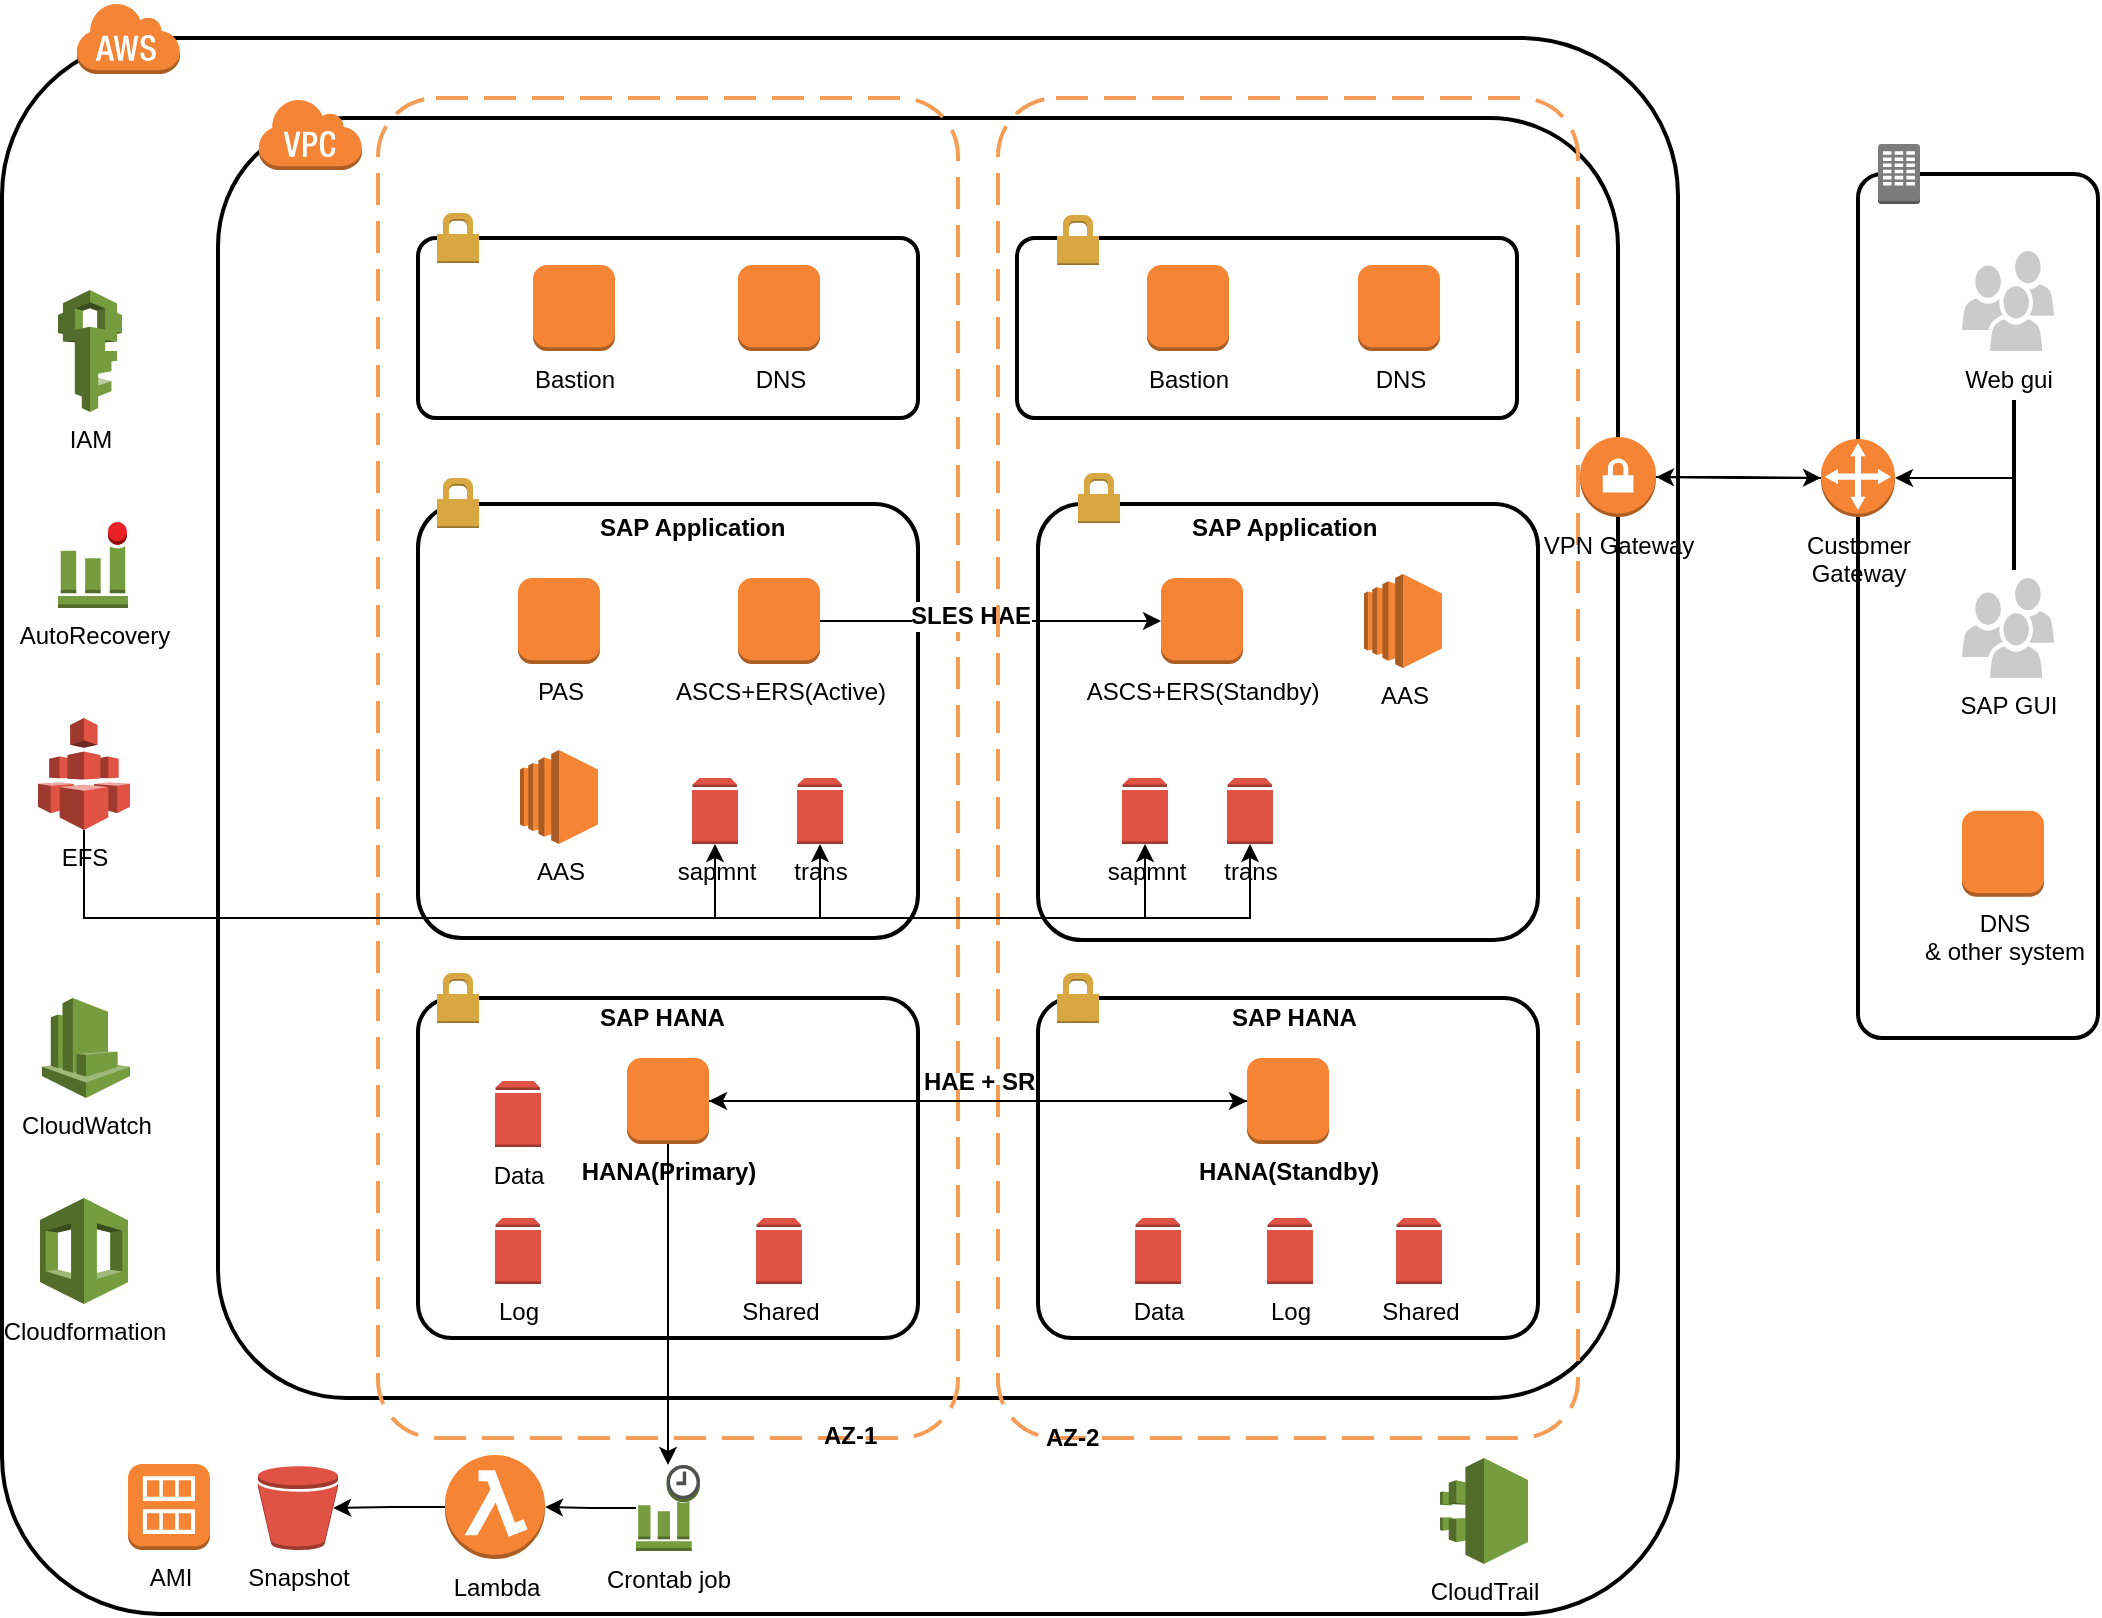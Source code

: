<mxfile version="10.6.0" type="github"><diagram id="dujDWgbNfHfGC5KUw_C7" name="Page-1"><mxGraphModel dx="994" dy="476" grid="1" gridSize="10" guides="1" tooltips="1" connect="1" arrows="1" fold="1" page="1" pageScale="1" pageWidth="850" pageHeight="1100" math="0" shadow="0"><root><mxCell id="0"/><mxCell id="1" parent="0"/><mxCell id="T2yMUUpejcBu5jPSwRHJ-1" value="" style="rounded=1;arcSize=10;dashed=0;strokeColor=#000000;fillColor=none;gradientColor=none;strokeWidth=2;" parent="1" vertex="1"><mxGeometry x="102" y="180" width="838" height="788" as="geometry"/></mxCell><mxCell id="T2yMUUpejcBu5jPSwRHJ-2" value="" style="dashed=0;html=1;shape=mxgraph.aws3.cloud;fillColor=#F58536;gradientColor=none;dashed=0;" parent="1" vertex="1"><mxGeometry x="139" y="162" width="52" height="36" as="geometry"/></mxCell><mxCell id="T2yMUUpejcBu5jPSwRHJ-6" value="" style="rounded=1;arcSize=10;dashed=0;strokeColor=#000000;fillColor=none;gradientColor=none;strokeWidth=2;" parent="1" vertex="1"><mxGeometry x="210" y="220" width="700" height="640" as="geometry"/></mxCell><mxCell id="T2yMUUpejcBu5jPSwRHJ-7" value="" style="dashed=0;html=1;shape=mxgraph.aws3.virtual_private_cloud;fillColor=#F58536;gradientColor=none;dashed=0;" parent="1" vertex="1"><mxGeometry x="230" y="210" width="52" height="36" as="geometry"/></mxCell><mxCell id="T2yMUUpejcBu5jPSwRHJ-8" value="" style="rounded=1;arcSize=10;dashed=1;strokeColor=#F59D56;fillColor=none;gradientColor=none;dashPattern=8 4;strokeWidth=2;" parent="1" vertex="1"><mxGeometry x="290" y="210" width="290" height="670" as="geometry"/></mxCell><mxCell id="T2yMUUpejcBu5jPSwRHJ-10" value="" style="rounded=1;arcSize=10;dashed=0;strokeColor=#000000;fillColor=none;gradientColor=none;strokeWidth=2;" parent="1" vertex="1"><mxGeometry x="310" y="280" width="250" height="90" as="geometry"/></mxCell><mxCell id="T2yMUUpejcBu5jPSwRHJ-11" value="" style="dashed=0;html=1;shape=mxgraph.aws3.permissions;fillColor=#D9A741;gradientColor=none;dashed=0;" parent="1" vertex="1"><mxGeometry x="319.5" y="267.5" width="21" height="25" as="geometry"/></mxCell><mxCell id="T2yMUUpejcBu5jPSwRHJ-12" value="" style="rounded=1;arcSize=10;dashed=0;strokeColor=#000000;fillColor=none;gradientColor=none;strokeWidth=2;" parent="1" vertex="1"><mxGeometry x="310" y="413" width="250" height="217" as="geometry"/></mxCell><mxCell id="T2yMUUpejcBu5jPSwRHJ-13" value="" style="dashed=0;html=1;shape=mxgraph.aws3.permissions;fillColor=#D9A741;gradientColor=none;dashed=0;" parent="1" vertex="1"><mxGeometry x="319.5" y="400" width="21" height="25" as="geometry"/></mxCell><mxCell id="T2yMUUpejcBu5jPSwRHJ-25" style="edgeStyle=orthogonalEdgeStyle;rounded=0;orthogonalLoop=1;jettySize=auto;html=1;entryX=0;entryY=0.5;entryDx=0;entryDy=0;entryPerimeter=0;" parent="1" source="T2yMUUpejcBu5jPSwRHJ-16" target="T2yMUUpejcBu5jPSwRHJ-23" edge="1"><mxGeometry relative="1" as="geometry"/></mxCell><mxCell id="T2yMUUpejcBu5jPSwRHJ-28" value="&lt;b&gt;SLES HAE&lt;/b&gt;" style="text;html=1;resizable=0;points=[];align=center;verticalAlign=middle;labelBackgroundColor=#ffffff;" parent="T2yMUUpejcBu5jPSwRHJ-25" vertex="1" connectable="0"><mxGeometry x="-0.006" y="11" relative="1" as="geometry"><mxPoint x="-10" y="8" as="offset"/></mxGeometry></mxCell><mxCell id="T2yMUUpejcBu5jPSwRHJ-16" value="ASCS+ERS(Active)" style="outlineConnect=0;dashed=0;verticalLabelPosition=bottom;verticalAlign=top;align=center;html=1;shape=mxgraph.aws3.instance;fillColor=#F58534;gradientColor=none;" parent="1" vertex="1"><mxGeometry x="470" y="450" width="41" height="43" as="geometry"/></mxCell><mxCell id="T2yMUUpejcBu5jPSwRHJ-17" value="PAS" style="outlineConnect=0;dashed=0;verticalLabelPosition=bottom;verticalAlign=top;align=center;html=1;shape=mxgraph.aws3.instance;fillColor=#F58534;gradientColor=none;" parent="1" vertex="1"><mxGeometry x="360" y="450" width="41" height="43" as="geometry"/></mxCell><mxCell id="T2yMUUpejcBu5jPSwRHJ-20" value="" style="rounded=1;arcSize=10;dashed=1;strokeColor=#F59D56;fillColor=none;gradientColor=none;dashPattern=8 4;strokeWidth=2;" parent="1" vertex="1"><mxGeometry x="600" y="210" width="290" height="670" as="geometry"/></mxCell><mxCell id="T2yMUUpejcBu5jPSwRHJ-21" value="" style="rounded=1;arcSize=10;dashed=0;strokeColor=#000000;fillColor=none;gradientColor=none;strokeWidth=2;" parent="1" vertex="1"><mxGeometry x="620" y="413" width="250" height="218" as="geometry"/></mxCell><mxCell id="T2yMUUpejcBu5jPSwRHJ-22" value="" style="dashed=0;html=1;shape=mxgraph.aws3.permissions;fillColor=#D9A741;gradientColor=none;dashed=0;" parent="1" vertex="1"><mxGeometry x="640" y="397.5" width="21" height="25" as="geometry"/></mxCell><mxCell id="T2yMUUpejcBu5jPSwRHJ-23" value="ASCS+ERS(Standby)" style="outlineConnect=0;dashed=0;verticalLabelPosition=bottom;verticalAlign=top;align=center;html=1;shape=mxgraph.aws3.instance;fillColor=#F58534;gradientColor=none;" parent="1" vertex="1"><mxGeometry x="681.5" y="450" width="41" height="43" as="geometry"/></mxCell><mxCell id="T2yMUUpejcBu5jPSwRHJ-26" value="sapmnt" style="outlineConnect=0;dashed=0;verticalLabelPosition=bottom;verticalAlign=top;align=center;html=1;shape=mxgraph.aws3.volume;fillColor=#E05243;gradientColor=none;" parent="1" vertex="1"><mxGeometry x="447" y="550" width="23" height="33" as="geometry"/></mxCell><mxCell id="T2yMUUpejcBu5jPSwRHJ-27" value="trans" style="outlineConnect=0;dashed=0;verticalLabelPosition=bottom;verticalAlign=top;align=center;html=1;shape=mxgraph.aws3.volume;fillColor=#E05243;gradientColor=none;" parent="1" vertex="1"><mxGeometry x="499.5" y="550" width="23" height="33" as="geometry"/></mxCell><mxCell id="T2yMUUpejcBu5jPSwRHJ-31" value="sapmnt" style="outlineConnect=0;dashed=0;verticalLabelPosition=bottom;verticalAlign=top;align=center;html=1;shape=mxgraph.aws3.volume;fillColor=#E05243;gradientColor=none;" parent="1" vertex="1"><mxGeometry x="662" y="550" width="23" height="33" as="geometry"/></mxCell><mxCell id="T2yMUUpejcBu5jPSwRHJ-32" value="trans" style="outlineConnect=0;dashed=0;verticalLabelPosition=bottom;verticalAlign=top;align=center;html=1;shape=mxgraph.aws3.volume;fillColor=#E05243;gradientColor=none;" parent="1" vertex="1"><mxGeometry x="714.5" y="550" width="23" height="33" as="geometry"/></mxCell><mxCell id="T2yMUUpejcBu5jPSwRHJ-35" value="" style="rounded=1;arcSize=10;dashed=0;strokeColor=#000000;fillColor=none;gradientColor=none;strokeWidth=2;" parent="1" vertex="1"><mxGeometry x="310" y="660" width="250" height="170" as="geometry"/></mxCell><mxCell id="T2yMUUpejcBu5jPSwRHJ-36" value="" style="dashed=0;html=1;shape=mxgraph.aws3.permissions;fillColor=#D9A741;gradientColor=none;dashed=0;" parent="1" vertex="1"><mxGeometry x="319.5" y="647.5" width="21" height="25" as="geometry"/></mxCell><mxCell id="T2yMUUpejcBu5jPSwRHJ-37" value="SAP Application" style="text;html=1;resizable=0;points=[];autosize=1;align=left;verticalAlign=top;spacingTop=-4;fontStyle=1" parent="1" vertex="1"><mxGeometry x="398.5" y="415" width="100" height="20" as="geometry"/></mxCell><mxCell id="T2yMUUpejcBu5jPSwRHJ-42" value="SAP Application" style="text;html=1;resizable=0;points=[];autosize=1;align=left;verticalAlign=top;spacingTop=-4;fontStyle=1" parent="1" vertex="1"><mxGeometry x="695" y="415" width="100" height="20" as="geometry"/></mxCell><mxCell id="T2yMUUpejcBu5jPSwRHJ-45" style="edgeStyle=orthogonalEdgeStyle;rounded=0;orthogonalLoop=1;jettySize=auto;html=1;entryX=0.5;entryY=1;entryDx=0;entryDy=0;entryPerimeter=0;" parent="1" source="T2yMUUpejcBu5jPSwRHJ-44" target="T2yMUUpejcBu5jPSwRHJ-26" edge="1"><mxGeometry relative="1" as="geometry"><Array as="points"><mxPoint x="143" y="620"/><mxPoint x="459" y="620"/></Array></mxGeometry></mxCell><mxCell id="T2yMUUpejcBu5jPSwRHJ-46" style="edgeStyle=orthogonalEdgeStyle;rounded=0;orthogonalLoop=1;jettySize=auto;html=1;entryX=0.5;entryY=1;entryDx=0;entryDy=0;entryPerimeter=0;" parent="1" source="T2yMUUpejcBu5jPSwRHJ-44" target="T2yMUUpejcBu5jPSwRHJ-27" edge="1"><mxGeometry relative="1" as="geometry"><Array as="points"><mxPoint x="143" y="620"/><mxPoint x="511" y="620"/></Array></mxGeometry></mxCell><mxCell id="T2yMUUpejcBu5jPSwRHJ-47" style="edgeStyle=orthogonalEdgeStyle;rounded=0;orthogonalLoop=1;jettySize=auto;html=1;entryX=0.5;entryY=1;entryDx=0;entryDy=0;entryPerimeter=0;" parent="1" source="T2yMUUpejcBu5jPSwRHJ-44" target="T2yMUUpejcBu5jPSwRHJ-31" edge="1"><mxGeometry relative="1" as="geometry"><Array as="points"><mxPoint x="143" y="620"/><mxPoint x="674" y="620"/></Array></mxGeometry></mxCell><mxCell id="T2yMUUpejcBu5jPSwRHJ-48" style="edgeStyle=orthogonalEdgeStyle;rounded=0;orthogonalLoop=1;jettySize=auto;html=1;entryX=0.5;entryY=1;entryDx=0;entryDy=0;entryPerimeter=0;" parent="1" source="T2yMUUpejcBu5jPSwRHJ-44" target="T2yMUUpejcBu5jPSwRHJ-32" edge="1"><mxGeometry relative="1" as="geometry"><Array as="points"><mxPoint x="143" y="620"/><mxPoint x="726" y="620"/></Array></mxGeometry></mxCell><mxCell id="T2yMUUpejcBu5jPSwRHJ-44" value="EFS" style="outlineConnect=0;dashed=0;verticalLabelPosition=bottom;verticalAlign=top;align=center;html=1;shape=mxgraph.aws3.efs;fillColor=#E05243;gradientColor=none;" parent="1" vertex="1"><mxGeometry x="120" y="520" width="46" height="56" as="geometry"/></mxCell><mxCell id="T2yMUUpejcBu5jPSwRHJ-55" style="edgeStyle=orthogonalEdgeStyle;rounded=0;orthogonalLoop=1;jettySize=auto;html=1;" parent="1" source="T2yMUUpejcBu5jPSwRHJ-50" target="T2yMUUpejcBu5jPSwRHJ-54" edge="1"><mxGeometry relative="1" as="geometry"/></mxCell><mxCell id="T2yMUUpejcBu5jPSwRHJ-72" style="edgeStyle=orthogonalEdgeStyle;rounded=0;orthogonalLoop=1;jettySize=auto;html=1;" parent="1" source="T2yMUUpejcBu5jPSwRHJ-50" target="T2yMUUpejcBu5jPSwRHJ-71" edge="1"><mxGeometry relative="1" as="geometry"/></mxCell><mxCell id="T2yMUUpejcBu5jPSwRHJ-50" value="&lt;b&gt;HANA(Primary)&lt;/b&gt;" style="outlineConnect=0;dashed=0;verticalLabelPosition=bottom;verticalAlign=top;align=center;html=1;shape=mxgraph.aws3.instance;fillColor=#F58534;gradientColor=none;" parent="1" vertex="1"><mxGeometry x="414.5" y="690" width="41" height="43" as="geometry"/></mxCell><mxCell id="T2yMUUpejcBu5jPSwRHJ-52" value="" style="rounded=1;arcSize=10;dashed=0;strokeColor=#000000;fillColor=none;gradientColor=none;strokeWidth=2;" parent="1" vertex="1"><mxGeometry x="620" y="660" width="250" height="170" as="geometry"/></mxCell><mxCell id="T2yMUUpejcBu5jPSwRHJ-53" value="" style="dashed=0;html=1;shape=mxgraph.aws3.permissions;fillColor=#D9A741;gradientColor=none;dashed=0;" parent="1" vertex="1"><mxGeometry x="629.5" y="647.5" width="21" height="25" as="geometry"/></mxCell><mxCell id="T2yMUUpejcBu5jPSwRHJ-57" style="edgeStyle=orthogonalEdgeStyle;rounded=0;orthogonalLoop=1;jettySize=auto;html=1;" parent="1" source="T2yMUUpejcBu5jPSwRHJ-54" target="T2yMUUpejcBu5jPSwRHJ-50" edge="1"><mxGeometry relative="1" as="geometry"/></mxCell><mxCell id="T2yMUUpejcBu5jPSwRHJ-54" value="&lt;b&gt;HANA(Standby)&lt;/b&gt;" style="outlineConnect=0;dashed=0;verticalLabelPosition=bottom;verticalAlign=top;align=center;html=1;shape=mxgraph.aws3.instance;fillColor=#F58534;gradientColor=none;" parent="1" vertex="1"><mxGeometry x="724.5" y="690" width="41" height="43" as="geometry"/></mxCell><mxCell id="T2yMUUpejcBu5jPSwRHJ-56" value="HAE +&amp;nbsp;SR" style="text;html=1;resizable=0;points=[];autosize=1;align=left;verticalAlign=top;spacingTop=-4;fontStyle=1" parent="1" vertex="1"><mxGeometry x="561" y="691.5" width="70" height="20" as="geometry"/></mxCell><mxCell id="T2yMUUpejcBu5jPSwRHJ-58" value="Data" style="outlineConnect=0;dashed=0;verticalLabelPosition=bottom;verticalAlign=top;align=center;html=1;shape=mxgraph.aws3.volume;fillColor=#E05243;gradientColor=none;" parent="1" vertex="1"><mxGeometry x="348.5" y="701.5" width="23" height="33" as="geometry"/></mxCell><mxCell id="T2yMUUpejcBu5jPSwRHJ-59" value="Log" style="outlineConnect=0;dashed=0;verticalLabelPosition=bottom;verticalAlign=top;align=center;html=1;shape=mxgraph.aws3.volume;fillColor=#E05243;gradientColor=none;" parent="1" vertex="1"><mxGeometry x="348.5" y="770" width="23" height="33" as="geometry"/></mxCell><mxCell id="T2yMUUpejcBu5jPSwRHJ-60" value="Shared" style="outlineConnect=0;dashed=0;verticalLabelPosition=bottom;verticalAlign=top;align=center;html=1;shape=mxgraph.aws3.volume;fillColor=#E05243;gradientColor=none;" parent="1" vertex="1"><mxGeometry x="479" y="770" width="23" height="33" as="geometry"/></mxCell><mxCell id="T2yMUUpejcBu5jPSwRHJ-61" value="Data" style="outlineConnect=0;dashed=0;verticalLabelPosition=bottom;verticalAlign=top;align=center;html=1;shape=mxgraph.aws3.volume;fillColor=#E05243;gradientColor=none;" parent="1" vertex="1"><mxGeometry x="668.5" y="770" width="23" height="33" as="geometry"/></mxCell><mxCell id="T2yMUUpejcBu5jPSwRHJ-62" value="Log" style="outlineConnect=0;dashed=0;verticalLabelPosition=bottom;verticalAlign=top;align=center;html=1;shape=mxgraph.aws3.volume;fillColor=#E05243;gradientColor=none;" parent="1" vertex="1"><mxGeometry x="734.5" y="770" width="23" height="33" as="geometry"/></mxCell><mxCell id="T2yMUUpejcBu5jPSwRHJ-63" value="Shared" style="outlineConnect=0;dashed=0;verticalLabelPosition=bottom;verticalAlign=top;align=center;html=1;shape=mxgraph.aws3.volume;fillColor=#E05243;gradientColor=none;" parent="1" vertex="1"><mxGeometry x="799" y="770" width="23" height="33" as="geometry"/></mxCell><mxCell id="T2yMUUpejcBu5jPSwRHJ-64" value="CloudWatch" style="outlineConnect=0;dashed=0;verticalLabelPosition=bottom;verticalAlign=top;align=center;html=1;shape=mxgraph.aws3.cloudwatch;fillColor=#759C3E;gradientColor=none;" parent="1" vertex="1"><mxGeometry x="122" y="660" width="44" height="50" as="geometry"/></mxCell><mxCell id="T2yMUUpejcBu5jPSwRHJ-65" value="Cloudformation" style="outlineConnect=0;dashed=0;verticalLabelPosition=bottom;verticalAlign=top;align=center;html=1;shape=mxgraph.aws3.cloudformation;fillColor=#759C3E;gradientColor=none;" parent="1" vertex="1"><mxGeometry x="121" y="760" width="44" height="53" as="geometry"/></mxCell><mxCell id="T2yMUUpejcBu5jPSwRHJ-66" value="IAM" style="outlineConnect=0;dashed=0;verticalLabelPosition=bottom;verticalAlign=top;align=center;html=1;shape=mxgraph.aws3.iam;fillColor=#759C3E;gradientColor=none;" parent="1" vertex="1"><mxGeometry x="130" y="306" width="32" height="61" as="geometry"/></mxCell><mxCell id="T2yMUUpejcBu5jPSwRHJ-67" value="CloudTrail" style="outlineConnect=0;dashed=0;verticalLabelPosition=bottom;verticalAlign=top;align=center;html=1;shape=mxgraph.aws3.cloudtrail;fillColor=#759C3E;gradientColor=none;" parent="1" vertex="1"><mxGeometry x="821" y="890" width="44" height="53" as="geometry"/></mxCell><mxCell id="T2yMUUpejcBu5jPSwRHJ-68" value="AutoRecovery" style="outlineConnect=0;dashed=0;verticalLabelPosition=bottom;verticalAlign=top;align=center;html=1;shape=mxgraph.aws3.alarm;fillColor=#759C3E;gradientColor=none;" parent="1" vertex="1"><mxGeometry x="130" y="422" width="35" height="43" as="geometry"/></mxCell><mxCell id="T2yMUUpejcBu5jPSwRHJ-88" value="" style="edgeStyle=orthogonalEdgeStyle;rounded=0;orthogonalLoop=1;jettySize=auto;html=1;" parent="1" source="T2yMUUpejcBu5jPSwRHJ-71" target="T2yMUUpejcBu5jPSwRHJ-87" edge="1"><mxGeometry relative="1" as="geometry"/></mxCell><mxCell id="T2yMUUpejcBu5jPSwRHJ-71" value="Crontab job" style="outlineConnect=0;dashed=0;verticalLabelPosition=bottom;verticalAlign=top;align=center;html=1;shape=mxgraph.aws3.event_time_based;fillColor=#759C3E;gradientColor=none;" parent="1" vertex="1"><mxGeometry x="419" y="893.5" width="32" height="43" as="geometry"/></mxCell><mxCell id="T2yMUUpejcBu5jPSwRHJ-74" value="Snapshot" style="outlineConnect=0;dashed=0;verticalLabelPosition=bottom;verticalAlign=top;align=center;html=1;shape=mxgraph.aws3.bucket;fillColor=#E05243;gradientColor=none;" parent="1" vertex="1"><mxGeometry x="230" y="894" width="40" height="42" as="geometry"/></mxCell><mxCell id="T2yMUUpejcBu5jPSwRHJ-76" value="AMI" style="outlineConnect=0;dashed=0;verticalLabelPosition=bottom;verticalAlign=top;align=center;html=1;shape=mxgraph.aws3.ami;fillColor=#F58534;gradientColor=none;" parent="1" vertex="1"><mxGeometry x="165" y="893" width="41" height="43" as="geometry"/></mxCell><mxCell id="T2yMUUpejcBu5jPSwRHJ-78" value="Bastion" style="outlineConnect=0;dashed=0;verticalLabelPosition=bottom;verticalAlign=top;align=center;html=1;shape=mxgraph.aws3.instance;fillColor=#F58534;gradientColor=none;" parent="1" vertex="1"><mxGeometry x="367.5" y="293.5" width="41" height="43" as="geometry"/></mxCell><mxCell id="T2yMUUpejcBu5jPSwRHJ-79" value="DNS" style="outlineConnect=0;dashed=0;verticalLabelPosition=bottom;verticalAlign=top;align=center;html=1;shape=mxgraph.aws3.instance;fillColor=#F58534;gradientColor=none;" parent="1" vertex="1"><mxGeometry x="470" y="293.5" width="41" height="43" as="geometry"/></mxCell><mxCell id="T2yMUUpejcBu5jPSwRHJ-80" value="" style="rounded=1;arcSize=10;dashed=0;strokeColor=#000000;fillColor=none;gradientColor=none;strokeWidth=2;" parent="1" vertex="1"><mxGeometry x="609.5" y="280" width="250" height="90" as="geometry"/></mxCell><mxCell id="T2yMUUpejcBu5jPSwRHJ-81" value="" style="dashed=0;html=1;shape=mxgraph.aws3.permissions;fillColor=#D9A741;gradientColor=none;dashed=0;" parent="1" vertex="1"><mxGeometry x="629.5" y="268.5" width="21" height="25" as="geometry"/></mxCell><mxCell id="T2yMUUpejcBu5jPSwRHJ-82" value="Bastion" style="outlineConnect=0;dashed=0;verticalLabelPosition=bottom;verticalAlign=top;align=center;html=1;shape=mxgraph.aws3.instance;fillColor=#F58534;gradientColor=none;" parent="1" vertex="1"><mxGeometry x="674.5" y="293.5" width="41" height="43" as="geometry"/></mxCell><mxCell id="T2yMUUpejcBu5jPSwRHJ-83" value="DNS" style="outlineConnect=0;dashed=0;verticalLabelPosition=bottom;verticalAlign=top;align=center;html=1;shape=mxgraph.aws3.instance;fillColor=#F58534;gradientColor=none;" parent="1" vertex="1"><mxGeometry x="780" y="293.5" width="41" height="43" as="geometry"/></mxCell><mxCell id="T2yMUUpejcBu5jPSwRHJ-89" style="edgeStyle=orthogonalEdgeStyle;rounded=0;orthogonalLoop=1;jettySize=auto;html=1;entryX=0.94;entryY=0.5;entryDx=0;entryDy=0;entryPerimeter=0;" parent="1" source="T2yMUUpejcBu5jPSwRHJ-87" target="T2yMUUpejcBu5jPSwRHJ-74" edge="1"><mxGeometry relative="1" as="geometry"/></mxCell><mxCell id="T2yMUUpejcBu5jPSwRHJ-87" value="Lambda" style="outlineConnect=0;dashed=0;verticalLabelPosition=bottom;verticalAlign=top;align=center;html=1;shape=mxgraph.aws3.lambda_function;fillColor=#F58534;gradientColor=none;" parent="1" vertex="1"><mxGeometry x="323.5" y="888.5" width="50" height="52" as="geometry"/></mxCell><mxCell id="T2yMUUpejcBu5jPSwRHJ-90" value="AAS" style="outlineConnect=0;dashed=0;verticalLabelPosition=bottom;verticalAlign=top;align=center;html=1;shape=mxgraph.aws3.ec2;fillColor=#F58534;gradientColor=none;" parent="1" vertex="1"><mxGeometry x="783" y="448" width="39" height="47" as="geometry"/></mxCell><mxCell id="T2yMUUpejcBu5jPSwRHJ-91" value="AAS" style="outlineConnect=0;dashed=0;verticalLabelPosition=bottom;verticalAlign=top;align=center;html=1;shape=mxgraph.aws3.ec2;fillColor=#F58534;gradientColor=none;" parent="1" vertex="1"><mxGeometry x="361" y="536" width="39" height="47" as="geometry"/></mxCell><mxCell id="T2yMUUpejcBu5jPSwRHJ-107" style="edgeStyle=orthogonalEdgeStyle;rounded=0;orthogonalLoop=1;jettySize=auto;html=1;" parent="1" source="T2yMUUpejcBu5jPSwRHJ-93" target="T2yMUUpejcBu5jPSwRHJ-104" edge="1"><mxGeometry relative="1" as="geometry"/></mxCell><mxCell id="T2yMUUpejcBu5jPSwRHJ-93" value="VPN Gateway" style="outlineConnect=0;dashed=0;verticalLabelPosition=bottom;verticalAlign=top;align=center;html=1;shape=mxgraph.aws3.vpn_gateway;fillColor=#F58534;gradientColor=none;" parent="1" vertex="1"><mxGeometry x="891" y="379.5" width="38" height="40" as="geometry"/></mxCell><mxCell id="T2yMUUpejcBu5jPSwRHJ-94" value="" style="rounded=1;arcSize=10;dashed=0;strokeColor=#000000;fillColor=none;gradientColor=none;strokeWidth=2;" parent="1" vertex="1"><mxGeometry x="1030" y="248" width="120" height="432" as="geometry"/></mxCell><mxCell id="T2yMUUpejcBu5jPSwRHJ-95" value="" style="dashed=0;html=1;shape=mxgraph.aws3.corporate_data_center;fillColor=#7D7C7C;gradientColor=none;dashed=0;" parent="1" vertex="1"><mxGeometry x="1040" y="233" width="21" height="30" as="geometry"/></mxCell><mxCell id="T2yMUUpejcBu5jPSwRHJ-96" value="Web gui" style="shadow=0;dashed=0;html=1;strokeColor=none;labelPosition=center;verticalLabelPosition=bottom;verticalAlign=top;outlineConnect=0;align=center;shape=mxgraph.office.users.users;fillColor=#CCCBCB;" parent="1" vertex="1"><mxGeometry x="1082" y="286.5" width="46" height="50" as="geometry"/></mxCell><mxCell id="T2yMUUpejcBu5jPSwRHJ-98" value="DNS&lt;br&gt;&amp;amp; other system&lt;br&gt;" style="outlineConnect=0;dashed=0;verticalLabelPosition=bottom;verticalAlign=top;align=center;html=1;shape=mxgraph.aws3.instance;fillColor=#F58534;gradientColor=none;" parent="1" vertex="1"><mxGeometry x="1082" y="566.333" width="41" height="43" as="geometry"/></mxCell><mxCell id="T2yMUUpejcBu5jPSwRHJ-102" value="SAP GUI" style="shadow=0;dashed=0;html=1;strokeColor=none;labelPosition=center;verticalLabelPosition=bottom;verticalAlign=top;outlineConnect=0;align=center;shape=mxgraph.office.users.users;fillColor=#CCCBCB;" parent="1" vertex="1"><mxGeometry x="1082" y="450" width="46" height="50" as="geometry"/></mxCell><mxCell id="T2yMUUpejcBu5jPSwRHJ-103" value="" style="line;strokeWidth=2;direction=south;html=1;" parent="1" vertex="1"><mxGeometry x="1103" y="361" width="10" height="85" as="geometry"/></mxCell><mxCell id="T2yMUUpejcBu5jPSwRHJ-105" style="edgeStyle=orthogonalEdgeStyle;rounded=0;orthogonalLoop=1;jettySize=auto;html=1;entryX=1;entryY=0.5;entryDx=0;entryDy=0;entryPerimeter=0;" parent="1" source="T2yMUUpejcBu5jPSwRHJ-104" target="T2yMUUpejcBu5jPSwRHJ-93" edge="1"><mxGeometry relative="1" as="geometry"/></mxCell><mxCell id="T2yMUUpejcBu5jPSwRHJ-104" value="Customer&lt;br&gt;Gateway&lt;br&gt;" style="outlineConnect=0;dashed=0;verticalLabelPosition=bottom;verticalAlign=top;align=center;html=1;shape=mxgraph.aws3.customer_gateway;fillColor=#F58534;gradientColor=none;" parent="1" vertex="1"><mxGeometry x="1011.5" y="380.5" width="37" height="39" as="geometry"/></mxCell><mxCell id="T2yMUUpejcBu5jPSwRHJ-106" value="" style="endArrow=classic;html=1;entryX=1;entryY=0.5;entryDx=0;entryDy=0;entryPerimeter=0;" parent="1" target="T2yMUUpejcBu5jPSwRHJ-104" edge="1"><mxGeometry width="50" height="50" relative="1" as="geometry"><mxPoint x="1107" y="400" as="sourcePoint"/><mxPoint x="1350" y="380" as="targetPoint"/></mxGeometry></mxCell><mxCell id="ZqHbRb4Ksp36-fixO4kd-1" value="&lt;b&gt;AZ-1&lt;/b&gt;" style="text;html=1;resizable=0;points=[];autosize=1;align=left;verticalAlign=top;spacingTop=-4;" vertex="1" parent="1"><mxGeometry x="511" y="868.5" width="40" height="20" as="geometry"/></mxCell><mxCell id="ZqHbRb4Ksp36-fixO4kd-2" value="&lt;b&gt;AZ-2&lt;/b&gt;" style="text;html=1;resizable=0;points=[];autosize=1;align=left;verticalAlign=top;spacingTop=-4;" vertex="1" parent="1"><mxGeometry x="622" y="870" width="40" height="20" as="geometry"/></mxCell><mxCell id="ZqHbRb4Ksp36-fixO4kd-3" value="SAP HANA" style="text;html=1;resizable=0;points=[];autosize=1;align=left;verticalAlign=top;spacingTop=-4;fontStyle=1" vertex="1" parent="1"><mxGeometry x="399" y="660" width="80" height="20" as="geometry"/></mxCell><mxCell id="ZqHbRb4Ksp36-fixO4kd-4" value="SAP HANA" style="text;html=1;resizable=0;points=[];autosize=1;align=left;verticalAlign=top;spacingTop=-4;fontStyle=1" vertex="1" parent="1"><mxGeometry x="714.5" y="660" width="80" height="20" as="geometry"/></mxCell></root></mxGraphModel></diagram></mxfile>